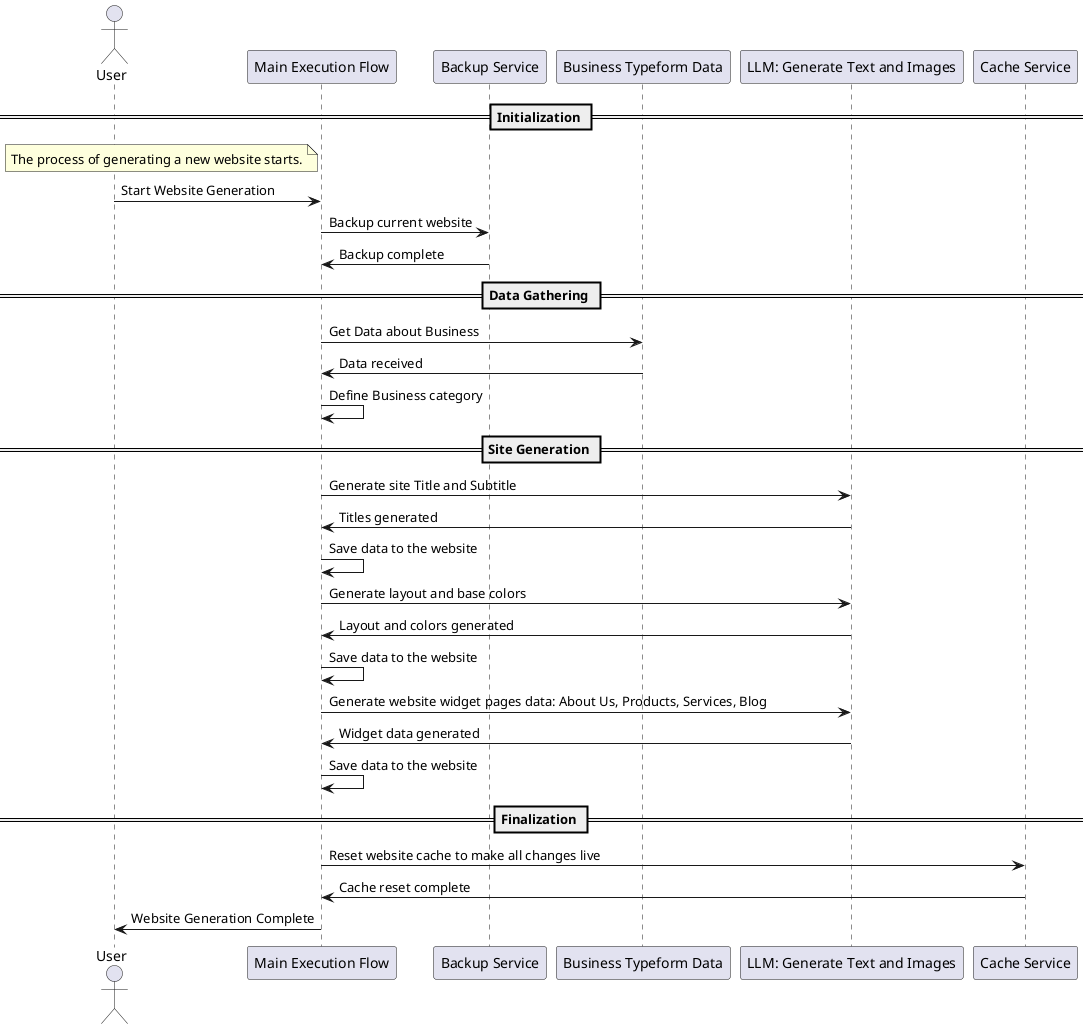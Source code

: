 @startuml

actor User
participant "Main Execution Flow" as App
participant "Backup Service" as Backup
participant "Business Typeform Data" as BusinessData
participant "LLM: Generate Text and Images" as SiteGen
participant "Cache Service" as Cache

== Initialization ==
note left of App
The process of generating a new website starts.
end note

User -> App : Start Website Generation

App -> Backup : Backup current website
Backup -> App : Backup complete

== Data Gathering ==
App -> BusinessData : Get Data about Business
BusinessData -> App : Data received

App -> App : Define Business category

== Site Generation ==
App -> SiteGen : Generate site Title and Subtitle
SiteGen -> App : Titles generated
App -> App : Save data to the website

App -> SiteGen : Generate layout and base colors
SiteGen -> App : Layout and colors generated
App -> App : Save data to the website

App -> SiteGen : Generate website widget pages data: About Us, Products, Services, Blog
SiteGen -> App : Widget data generated
App -> App : Save data to the website

== Finalization ==
App -> Cache : Reset website cache to make all changes live
Cache -> App : Cache reset complete

User <- App : Website Generation Complete

@enduml

